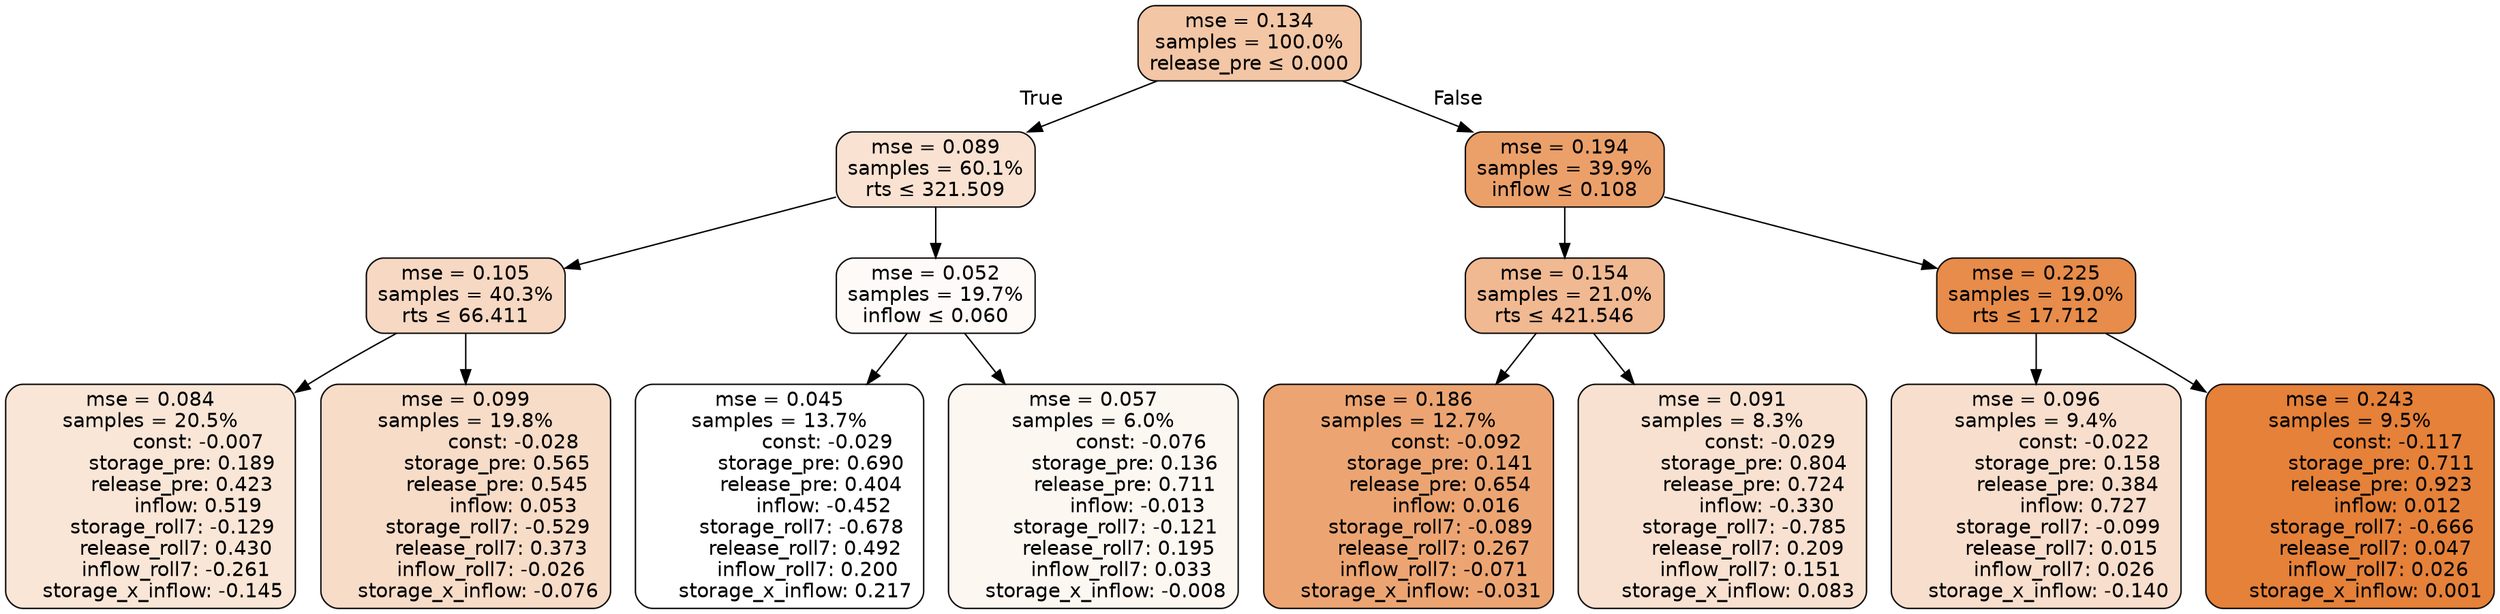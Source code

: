 digraph tree {
bgcolor="transparent"
node [shape=rectangle, style="filled, rounded", color="black", fontname=helvetica] ;
edge [fontname=helvetica] ;
	"0" [label="mse = 0.134
samples = 100.0%
release_pre &le; 0.000", fillcolor="#f3c6a5"]
	"1" [label="mse = 0.089
samples = 60.1%
rts &le; 321.509", fillcolor="#f9e2d2"]
	"2" [label="mse = 0.105
samples = 40.3%
rts &le; 66.411", fillcolor="#f7d8c3"]
	"3" [label="mse = 0.084
samples = 20.5%
               const: -0.007
          storage_pre: 0.189
          release_pre: 0.423
               inflow: 0.519
       storage_roll7: -0.129
        release_roll7: 0.430
        inflow_roll7: -0.261
    storage_x_inflow: -0.145", fillcolor="#f9e6d7"]
	"4" [label="mse = 0.099
samples = 19.8%
               const: -0.028
          storage_pre: 0.565
          release_pre: 0.545
               inflow: 0.053
       storage_roll7: -0.529
        release_roll7: 0.373
        inflow_roll7: -0.026
    storage_x_inflow: -0.076", fillcolor="#f7dcc8"]
	"5" [label="mse = 0.052
samples = 19.7%
inflow &le; 0.060", fillcolor="#fefaf7"]
	"6" [label="mse = 0.045
samples = 13.7%
               const: -0.029
          storage_pre: 0.690
          release_pre: 0.404
              inflow: -0.452
       storage_roll7: -0.678
        release_roll7: 0.492
         inflow_roll7: 0.200
     storage_x_inflow: 0.217", fillcolor="#ffffff"]
	"7" [label="mse = 0.057
samples = 6.0%
               const: -0.076
          storage_pre: 0.136
          release_pre: 0.711
              inflow: -0.013
       storage_roll7: -0.121
        release_roll7: 0.195
         inflow_roll7: 0.033
    storage_x_inflow: -0.008", fillcolor="#fdf7f2"]
	"8" [label="mse = 0.194
samples = 39.9%
inflow &le; 0.108", fillcolor="#eba06a"]
	"9" [label="mse = 0.154
samples = 21.0%
rts &le; 421.546", fillcolor="#f0b992"]
	"10" [label="mse = 0.186
samples = 12.7%
               const: -0.092
          storage_pre: 0.141
          release_pre: 0.654
               inflow: 0.016
       storage_roll7: -0.089
        release_roll7: 0.267
        inflow_roll7: -0.071
    storage_x_inflow: -0.031", fillcolor="#eca572"]
	"11" [label="mse = 0.091
samples = 8.3%
               const: -0.029
          storage_pre: 0.804
          release_pre: 0.724
              inflow: -0.330
       storage_roll7: -0.785
        release_roll7: 0.209
         inflow_roll7: 0.151
     storage_x_inflow: 0.083", fillcolor="#f8e1d0"]
	"12" [label="mse = 0.225
samples = 19.0%
rts &le; 17.712", fillcolor="#e78c4a"]
	"13" [label="mse = 0.096
samples = 9.4%
               const: -0.022
          storage_pre: 0.158
          release_pre: 0.384
               inflow: 0.727
       storage_roll7: -0.099
        release_roll7: 0.015
         inflow_roll7: 0.026
    storage_x_inflow: -0.140", fillcolor="#f8decc"]
	"14" [label="mse = 0.243
samples = 9.5%
               const: -0.117
          storage_pre: 0.711
          release_pre: 0.923
               inflow: 0.012
       storage_roll7: -0.666
        release_roll7: 0.047
         inflow_roll7: 0.026
     storage_x_inflow: 0.001", fillcolor="#e58139"]

	"0" -> "1" [labeldistance=2.5, labelangle=45, headlabel="True"]
	"1" -> "2"
	"2" -> "3"
	"2" -> "4"
	"1" -> "5"
	"5" -> "6"
	"5" -> "7"
	"0" -> "8" [labeldistance=2.5, labelangle=-45, headlabel="False"]
	"8" -> "9"
	"9" -> "10"
	"9" -> "11"
	"8" -> "12"
	"12" -> "13"
	"12" -> "14"
}